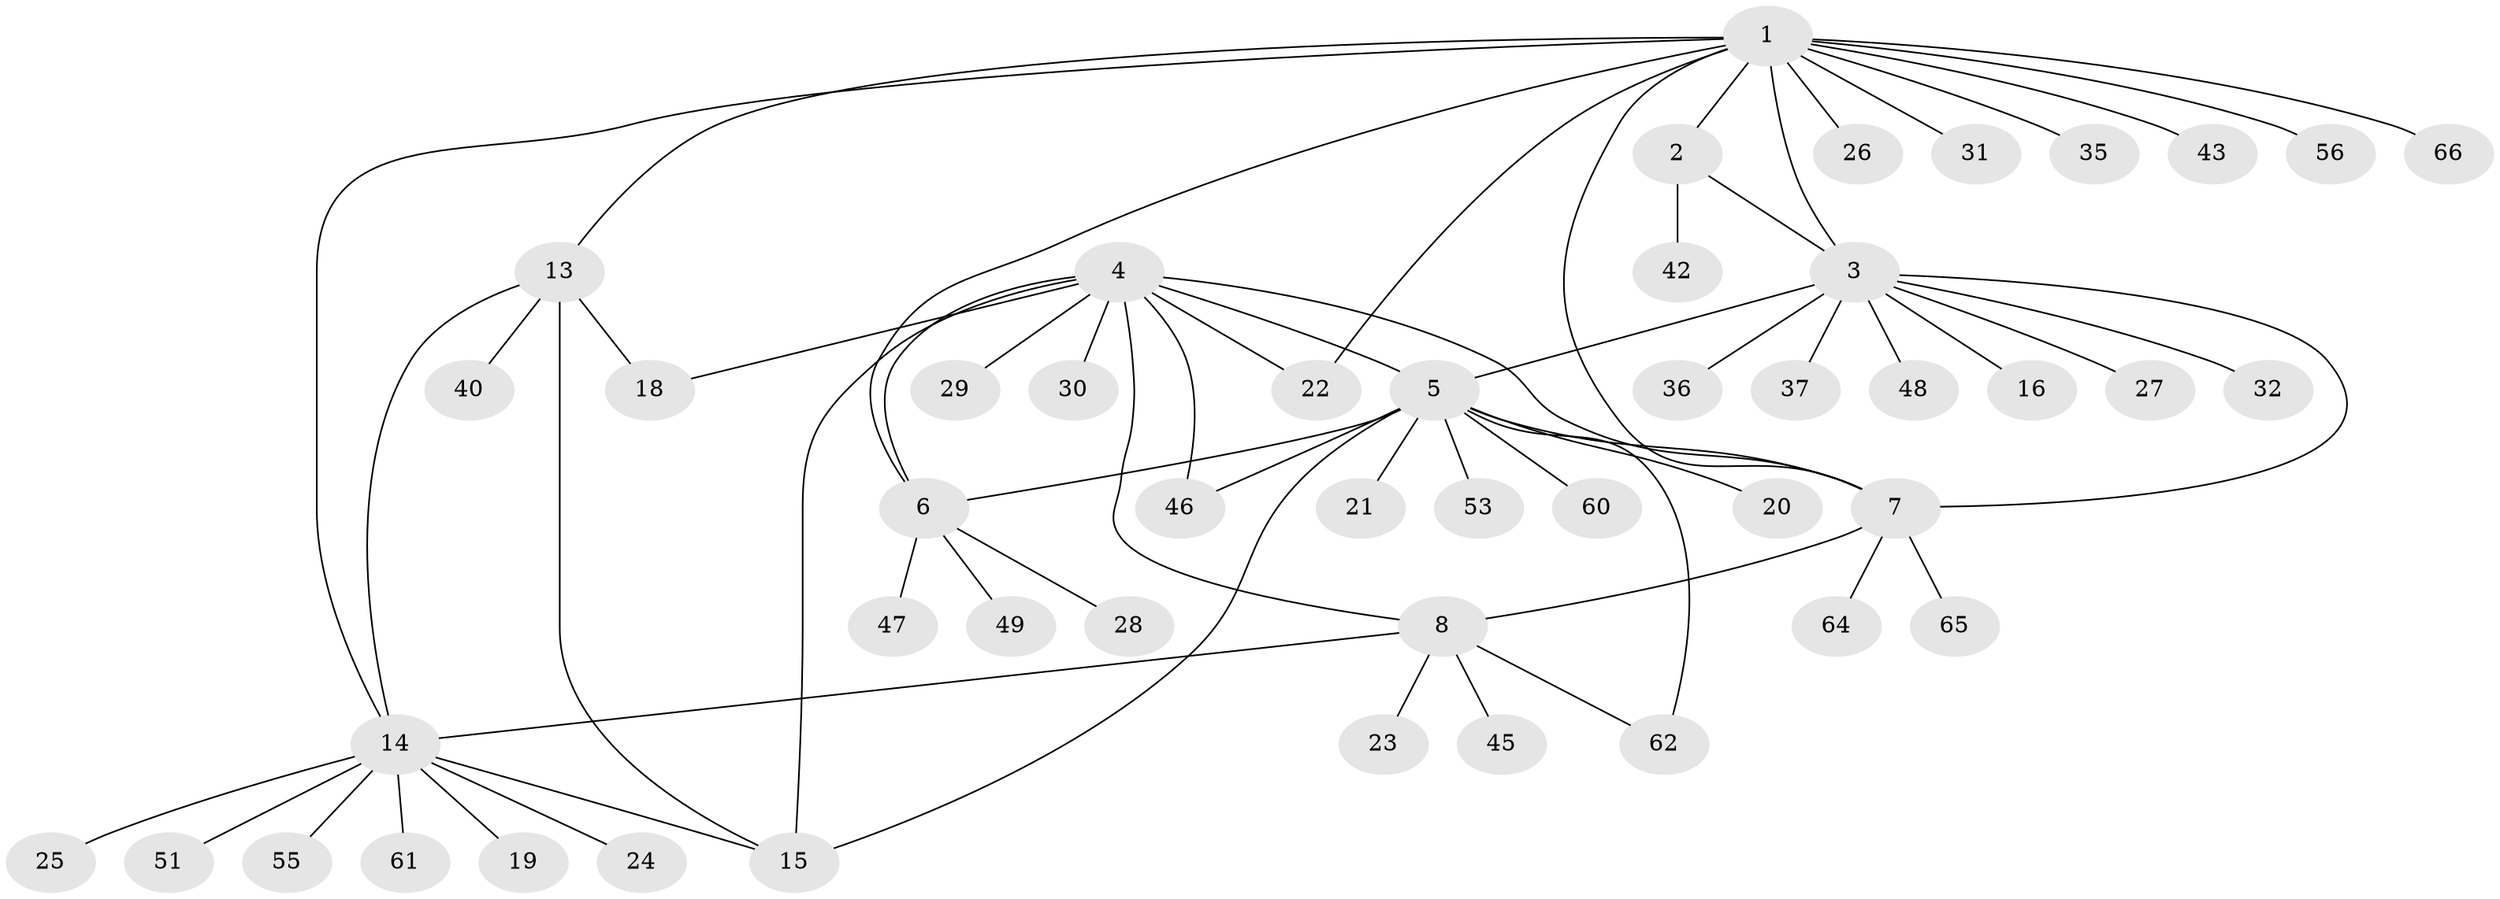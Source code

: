 // Generated by graph-tools (version 1.1) at 2025/52/02/27/25 19:52:19]
// undirected, 48 vertices, 63 edges
graph export_dot {
graph [start="1"]
  node [color=gray90,style=filled];
  1 [super="+33"];
  2 [super="+67"];
  3 [super="+10"];
  4 [super="+9"];
  5 [super="+12"];
  6 [super="+41"];
  7 [super="+11"];
  8 [super="+38"];
  13 [super="+34"];
  14 [super="+17"];
  15;
  16 [super="+63"];
  18 [super="+59"];
  19;
  20;
  21;
  22 [super="+54"];
  23 [super="+39"];
  24;
  25;
  26 [super="+58"];
  27;
  28;
  29 [super="+50"];
  30;
  31;
  32;
  35;
  36;
  37 [super="+44"];
  40;
  42;
  43;
  45 [super="+57"];
  46 [super="+52"];
  47;
  48;
  49;
  51;
  53;
  55;
  56;
  60;
  61;
  62;
  64;
  65;
  66;
  1 -- 2;
  1 -- 3;
  1 -- 6;
  1 -- 7;
  1 -- 13;
  1 -- 22;
  1 -- 26;
  1 -- 31;
  1 -- 35;
  1 -- 43;
  1 -- 56;
  1 -- 66;
  1 -- 14;
  2 -- 3;
  2 -- 42;
  3 -- 27;
  3 -- 32;
  3 -- 36;
  3 -- 5;
  3 -- 37;
  3 -- 16;
  3 -- 48;
  3 -- 7;
  4 -- 5;
  4 -- 6;
  4 -- 15;
  4 -- 18;
  4 -- 29;
  4 -- 30;
  4 -- 46;
  4 -- 8;
  4 -- 22;
  4 -- 7;
  5 -- 6;
  5 -- 53;
  5 -- 62;
  5 -- 46;
  5 -- 15;
  5 -- 20;
  5 -- 21;
  5 -- 60;
  5 -- 7;
  6 -- 28;
  6 -- 47;
  6 -- 49;
  7 -- 8;
  7 -- 64;
  7 -- 65;
  8 -- 14;
  8 -- 23;
  8 -- 45;
  8 -- 62;
  13 -- 14;
  13 -- 15;
  13 -- 18;
  13 -- 40;
  14 -- 15;
  14 -- 19;
  14 -- 24;
  14 -- 51;
  14 -- 55;
  14 -- 61;
  14 -- 25;
}
